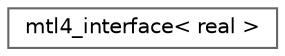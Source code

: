 digraph "类继承关系图"
{
 // LATEX_PDF_SIZE
  bgcolor="transparent";
  edge [fontname=Helvetica,fontsize=10,labelfontname=Helvetica,labelfontsize=10];
  node [fontname=Helvetica,fontsize=10,shape=box,height=0.2,width=0.4];
  rankdir="LR";
  Node0 [id="Node000000",label="mtl4_interface\< real \>",height=0.2,width=0.4,color="grey40", fillcolor="white", style="filled",URL="$classmtl4__interface.html",tooltip=" "];
}
